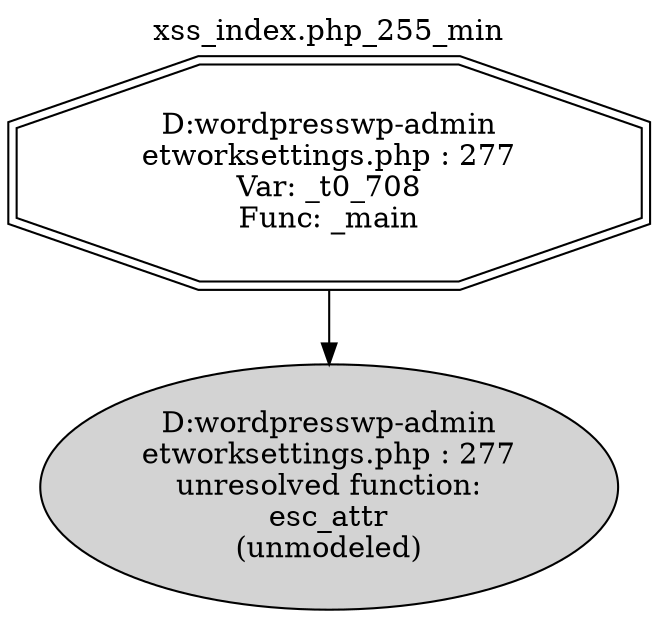digraph cfg {
  label="xss_index.php_255_min";
  labelloc=t;
  n1 [shape=doubleoctagon, label="D:\wordpress\wp-admin\network\settings.php : 277\nVar: _t0_708\nFunc: _main\n"];
  n2 [shape=ellipse, label="D:\wordpress\wp-admin\network\settings.php : 277\nunresolved function:\nesc_attr\n(unmodeled)\n",style=filled];
  n1 -> n2;
}
